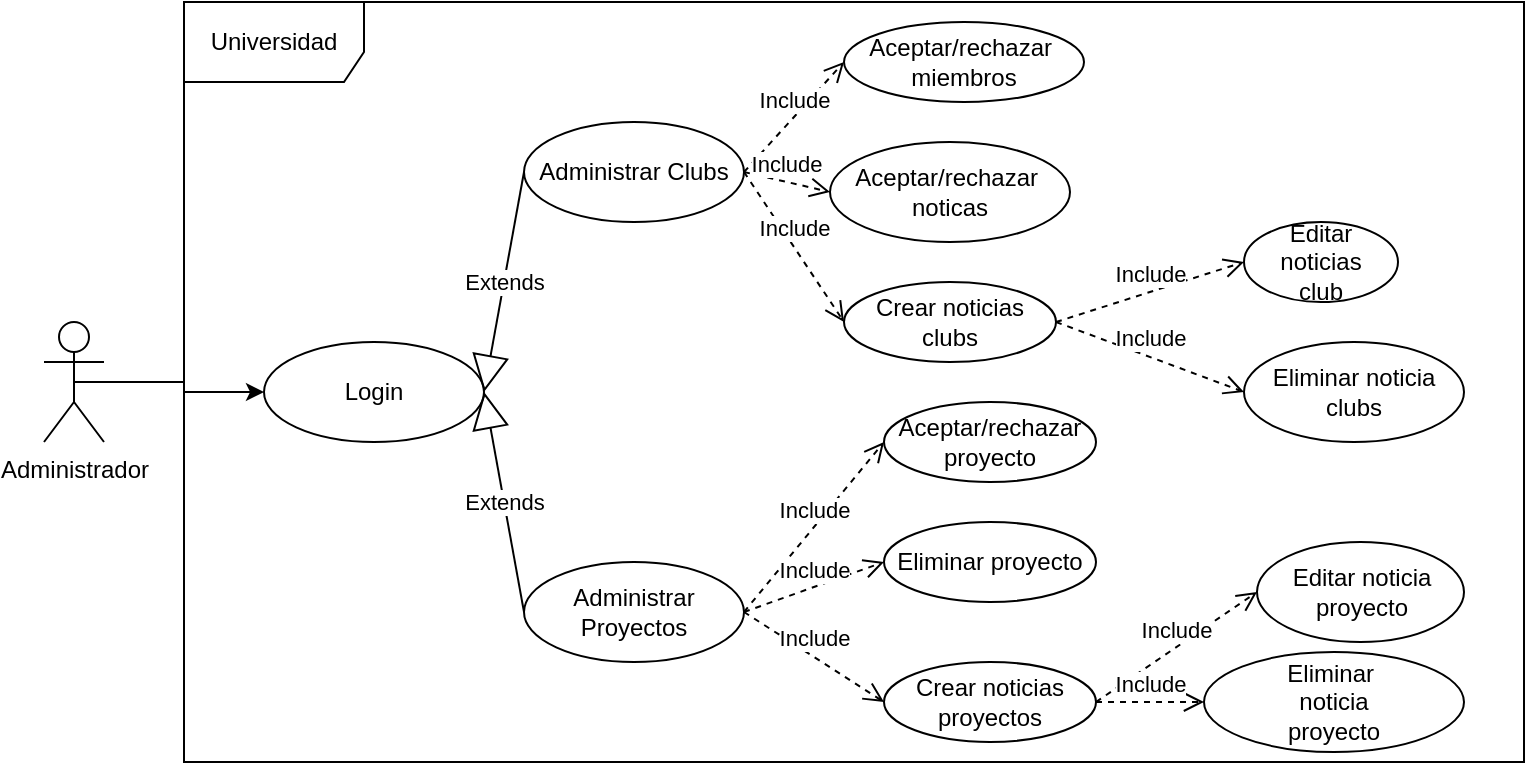 <mxfile version="18.0.2" type="github">
  <diagram id="oVPh_x6df8jIc5s3xTfl" name="Página-1">
    <mxGraphModel dx="1238" dy="548" grid="1" gridSize="10" guides="1" tooltips="1" connect="1" arrows="1" fold="1" page="1" pageScale="1" pageWidth="827" pageHeight="1169" math="0" shadow="0">
      <root>
        <mxCell id="0" />
        <mxCell id="1" parent="0" />
        <mxCell id="KB04ySpdSt4_q-6dJAmI-1" value="Universidad" style="shape=umlFrame;whiteSpace=wrap;html=1;width=90;height=40;" vertex="1" parent="1">
          <mxGeometry x="120" y="80" width="670" height="380" as="geometry" />
        </mxCell>
        <mxCell id="KB04ySpdSt4_q-6dJAmI-34" style="edgeStyle=orthogonalEdgeStyle;rounded=0;orthogonalLoop=1;jettySize=auto;html=1;exitX=0.5;exitY=0.5;exitDx=0;exitDy=0;exitPerimeter=0;" edge="1" parent="1" source="KB04ySpdSt4_q-6dJAmI-2" target="KB04ySpdSt4_q-6dJAmI-8">
          <mxGeometry relative="1" as="geometry" />
        </mxCell>
        <mxCell id="KB04ySpdSt4_q-6dJAmI-2" value="Administrador" style="shape=umlActor;verticalLabelPosition=bottom;verticalAlign=top;html=1;" vertex="1" parent="1">
          <mxGeometry x="50" y="240" width="30" height="60" as="geometry" />
        </mxCell>
        <mxCell id="KB04ySpdSt4_q-6dJAmI-8" value="Login" style="ellipse;whiteSpace=wrap;html=1;" vertex="1" parent="1">
          <mxGeometry x="160" y="250" width="110" height="50" as="geometry" />
        </mxCell>
        <mxCell id="KB04ySpdSt4_q-6dJAmI-9" value="Administrar Clubs" style="ellipse;whiteSpace=wrap;html=1;" vertex="1" parent="1">
          <mxGeometry x="290" y="140" width="110" height="50" as="geometry" />
        </mxCell>
        <mxCell id="KB04ySpdSt4_q-6dJAmI-10" value="Administrar Proyectos" style="ellipse;whiteSpace=wrap;html=1;" vertex="1" parent="1">
          <mxGeometry x="290" y="360" width="110" height="50" as="geometry" />
        </mxCell>
        <mxCell id="KB04ySpdSt4_q-6dJAmI-11" value="Aceptar/rechazar&amp;nbsp;&lt;br&gt;miembros" style="ellipse;whiteSpace=wrap;html=1;" vertex="1" parent="1">
          <mxGeometry x="450" y="90" width="120" height="40" as="geometry" />
        </mxCell>
        <mxCell id="KB04ySpdSt4_q-6dJAmI-12" value="Aceptar/rechazar&amp;nbsp;&lt;br&gt;noticas" style="ellipse;whiteSpace=wrap;html=1;" vertex="1" parent="1">
          <mxGeometry x="443" y="150" width="120" height="50" as="geometry" />
        </mxCell>
        <mxCell id="KB04ySpdSt4_q-6dJAmI-13" value="Crear noticias&lt;br&gt;clubs" style="ellipse;whiteSpace=wrap;html=1;" vertex="1" parent="1">
          <mxGeometry x="450" y="220" width="106" height="40" as="geometry" />
        </mxCell>
        <mxCell id="KB04ySpdSt4_q-6dJAmI-14" value="Extends" style="endArrow=block;endSize=16;endFill=0;html=1;rounded=0;exitX=0;exitY=0.5;exitDx=0;exitDy=0;entryX=1;entryY=0.5;entryDx=0;entryDy=0;" edge="1" parent="1" source="KB04ySpdSt4_q-6dJAmI-9" target="KB04ySpdSt4_q-6dJAmI-8">
          <mxGeometry width="160" relative="1" as="geometry">
            <mxPoint x="490" y="280" as="sourcePoint" />
            <mxPoint x="330" y="280" as="targetPoint" />
          </mxGeometry>
        </mxCell>
        <mxCell id="KB04ySpdSt4_q-6dJAmI-15" value="Extends" style="endArrow=block;endSize=16;endFill=0;html=1;rounded=0;exitX=0;exitY=0.5;exitDx=0;exitDy=0;entryX=1;entryY=0.5;entryDx=0;entryDy=0;" edge="1" parent="1" source="KB04ySpdSt4_q-6dJAmI-10" target="KB04ySpdSt4_q-6dJAmI-8">
          <mxGeometry width="160" relative="1" as="geometry">
            <mxPoint x="280" y="260" as="sourcePoint" />
            <mxPoint x="260" y="370" as="targetPoint" />
          </mxGeometry>
        </mxCell>
        <mxCell id="KB04ySpdSt4_q-6dJAmI-16" value="Include" style="html=1;verticalAlign=bottom;endArrow=open;dashed=1;endSize=8;rounded=0;exitX=1;exitY=0.5;exitDx=0;exitDy=0;entryX=0;entryY=0.5;entryDx=0;entryDy=0;" edge="1" parent="1" source="KB04ySpdSt4_q-6dJAmI-9" target="KB04ySpdSt4_q-6dJAmI-11">
          <mxGeometry relative="1" as="geometry">
            <mxPoint x="370" y="280" as="sourcePoint" />
            <mxPoint x="450" y="280" as="targetPoint" />
          </mxGeometry>
        </mxCell>
        <mxCell id="KB04ySpdSt4_q-6dJAmI-17" value="Include" style="html=1;verticalAlign=bottom;endArrow=open;dashed=1;endSize=8;rounded=0;exitX=1;exitY=0.5;exitDx=0;exitDy=0;entryX=0;entryY=0.5;entryDx=0;entryDy=0;" edge="1" parent="1" source="KB04ySpdSt4_q-6dJAmI-9" target="KB04ySpdSt4_q-6dJAmI-12">
          <mxGeometry relative="1" as="geometry">
            <mxPoint x="410" y="175" as="sourcePoint" />
            <mxPoint x="480" y="120" as="targetPoint" />
          </mxGeometry>
        </mxCell>
        <mxCell id="KB04ySpdSt4_q-6dJAmI-18" value="Include" style="html=1;verticalAlign=bottom;endArrow=open;dashed=1;endSize=8;rounded=0;exitX=1;exitY=0.5;exitDx=0;exitDy=0;entryX=0;entryY=0.5;entryDx=0;entryDy=0;" edge="1" parent="1" source="KB04ySpdSt4_q-6dJAmI-9" target="KB04ySpdSt4_q-6dJAmI-13">
          <mxGeometry relative="1" as="geometry">
            <mxPoint x="410" y="175" as="sourcePoint" />
            <mxPoint x="480" y="175" as="targetPoint" />
          </mxGeometry>
        </mxCell>
        <mxCell id="KB04ySpdSt4_q-6dJAmI-19" value="Aceptar/rechazar&lt;br&gt;proyecto" style="ellipse;whiteSpace=wrap;html=1;" vertex="1" parent="1">
          <mxGeometry x="470" y="280" width="106" height="40" as="geometry" />
        </mxCell>
        <mxCell id="KB04ySpdSt4_q-6dJAmI-20" value="Eliminar proyecto" style="ellipse;whiteSpace=wrap;html=1;" vertex="1" parent="1">
          <mxGeometry x="470" y="340" width="106" height="40" as="geometry" />
        </mxCell>
        <mxCell id="KB04ySpdSt4_q-6dJAmI-21" value="Crear noticias&lt;br&gt;proyectos" style="ellipse;whiteSpace=wrap;html=1;" vertex="1" parent="1">
          <mxGeometry x="470" y="410" width="106" height="40" as="geometry" />
        </mxCell>
        <mxCell id="KB04ySpdSt4_q-6dJAmI-22" value="Editar noticias&lt;br&gt;club" style="ellipse;whiteSpace=wrap;html=1;" vertex="1" parent="1">
          <mxGeometry x="650" y="190" width="77" height="40" as="geometry" />
        </mxCell>
        <mxCell id="KB04ySpdSt4_q-6dJAmI-23" value="Eliminar noticia&lt;br&gt;clubs" style="ellipse;whiteSpace=wrap;html=1;" vertex="1" parent="1">
          <mxGeometry x="650" y="250" width="110" height="50" as="geometry" />
        </mxCell>
        <mxCell id="KB04ySpdSt4_q-6dJAmI-25" value="Include" style="html=1;verticalAlign=bottom;endArrow=open;dashed=1;endSize=8;rounded=0;exitX=1;exitY=0.5;exitDx=0;exitDy=0;entryX=0;entryY=0.5;entryDx=0;entryDy=0;" edge="1" parent="1" source="KB04ySpdSt4_q-6dJAmI-13" target="KB04ySpdSt4_q-6dJAmI-22">
          <mxGeometry relative="1" as="geometry">
            <mxPoint x="580" y="185" as="sourcePoint" />
            <mxPoint x="630" y="260" as="targetPoint" />
          </mxGeometry>
        </mxCell>
        <mxCell id="KB04ySpdSt4_q-6dJAmI-26" value="Include" style="html=1;verticalAlign=bottom;endArrow=open;dashed=1;endSize=8;rounded=0;exitX=1;exitY=0.5;exitDx=0;exitDy=0;entryX=0;entryY=0.5;entryDx=0;entryDy=0;" edge="1" parent="1" source="KB04ySpdSt4_q-6dJAmI-13" target="KB04ySpdSt4_q-6dJAmI-23">
          <mxGeometry relative="1" as="geometry">
            <mxPoint x="566" y="250" as="sourcePoint" />
            <mxPoint x="680" y="220" as="targetPoint" />
          </mxGeometry>
        </mxCell>
        <mxCell id="KB04ySpdSt4_q-6dJAmI-27" value="Include" style="html=1;verticalAlign=bottom;endArrow=open;dashed=1;endSize=8;rounded=0;exitX=1;exitY=0.5;exitDx=0;exitDy=0;entryX=0;entryY=0.5;entryDx=0;entryDy=0;" edge="1" parent="1" source="KB04ySpdSt4_q-6dJAmI-10" target="KB04ySpdSt4_q-6dJAmI-19">
          <mxGeometry relative="1" as="geometry">
            <mxPoint x="349" y="310" as="sourcePoint" />
            <mxPoint x="443" y="340" as="targetPoint" />
          </mxGeometry>
        </mxCell>
        <mxCell id="KB04ySpdSt4_q-6dJAmI-28" value="Include" style="html=1;verticalAlign=bottom;endArrow=open;dashed=1;endSize=8;rounded=0;exitX=1;exitY=0.5;exitDx=0;exitDy=0;entryX=0;entryY=0.5;entryDx=0;entryDy=0;" edge="1" parent="1" source="KB04ySpdSt4_q-6dJAmI-10" target="KB04ySpdSt4_q-6dJAmI-20">
          <mxGeometry relative="1" as="geometry">
            <mxPoint x="410" y="395" as="sourcePoint" />
            <mxPoint x="480" y="310" as="targetPoint" />
          </mxGeometry>
        </mxCell>
        <mxCell id="KB04ySpdSt4_q-6dJAmI-29" value="Include" style="html=1;verticalAlign=bottom;endArrow=open;dashed=1;endSize=8;rounded=0;exitX=1;exitY=0.5;exitDx=0;exitDy=0;entryX=0;entryY=0.5;entryDx=0;entryDy=0;" edge="1" parent="1" source="KB04ySpdSt4_q-6dJAmI-10" target="KB04ySpdSt4_q-6dJAmI-21">
          <mxGeometry relative="1" as="geometry">
            <mxPoint x="410" y="395" as="sourcePoint" />
            <mxPoint x="480" y="370" as="targetPoint" />
          </mxGeometry>
        </mxCell>
        <mxCell id="KB04ySpdSt4_q-6dJAmI-30" value="Eliminar&amp;nbsp;&lt;br&gt;noticia&lt;br&gt;proyecto" style="ellipse;whiteSpace=wrap;html=1;" vertex="1" parent="1">
          <mxGeometry x="630" y="405" width="130" height="50" as="geometry" />
        </mxCell>
        <mxCell id="KB04ySpdSt4_q-6dJAmI-31" value="Editar noticia&lt;br&gt;proyecto" style="ellipse;whiteSpace=wrap;html=1;" vertex="1" parent="1">
          <mxGeometry x="656.5" y="350" width="103.5" height="50" as="geometry" />
        </mxCell>
        <mxCell id="KB04ySpdSt4_q-6dJAmI-32" value="Include" style="html=1;verticalAlign=bottom;endArrow=open;dashed=1;endSize=8;rounded=0;exitX=1;exitY=0.5;exitDx=0;exitDy=0;entryX=0;entryY=0.5;entryDx=0;entryDy=0;" edge="1" parent="1" source="KB04ySpdSt4_q-6dJAmI-21" target="KB04ySpdSt4_q-6dJAmI-31">
          <mxGeometry relative="1" as="geometry">
            <mxPoint x="562.5" y="350" as="sourcePoint" />
            <mxPoint x="656.5" y="380" as="targetPoint" />
          </mxGeometry>
        </mxCell>
        <mxCell id="KB04ySpdSt4_q-6dJAmI-33" value="Include" style="html=1;verticalAlign=bottom;endArrow=open;dashed=1;endSize=8;rounded=0;exitX=1;exitY=0.5;exitDx=0;exitDy=0;entryX=0;entryY=0.5;entryDx=0;entryDy=0;" edge="1" parent="1" source="KB04ySpdSt4_q-6dJAmI-21" target="KB04ySpdSt4_q-6dJAmI-30">
          <mxGeometry relative="1" as="geometry">
            <mxPoint x="586" y="440" as="sourcePoint" />
            <mxPoint x="666.5" y="380" as="targetPoint" />
          </mxGeometry>
        </mxCell>
      </root>
    </mxGraphModel>
  </diagram>
</mxfile>
